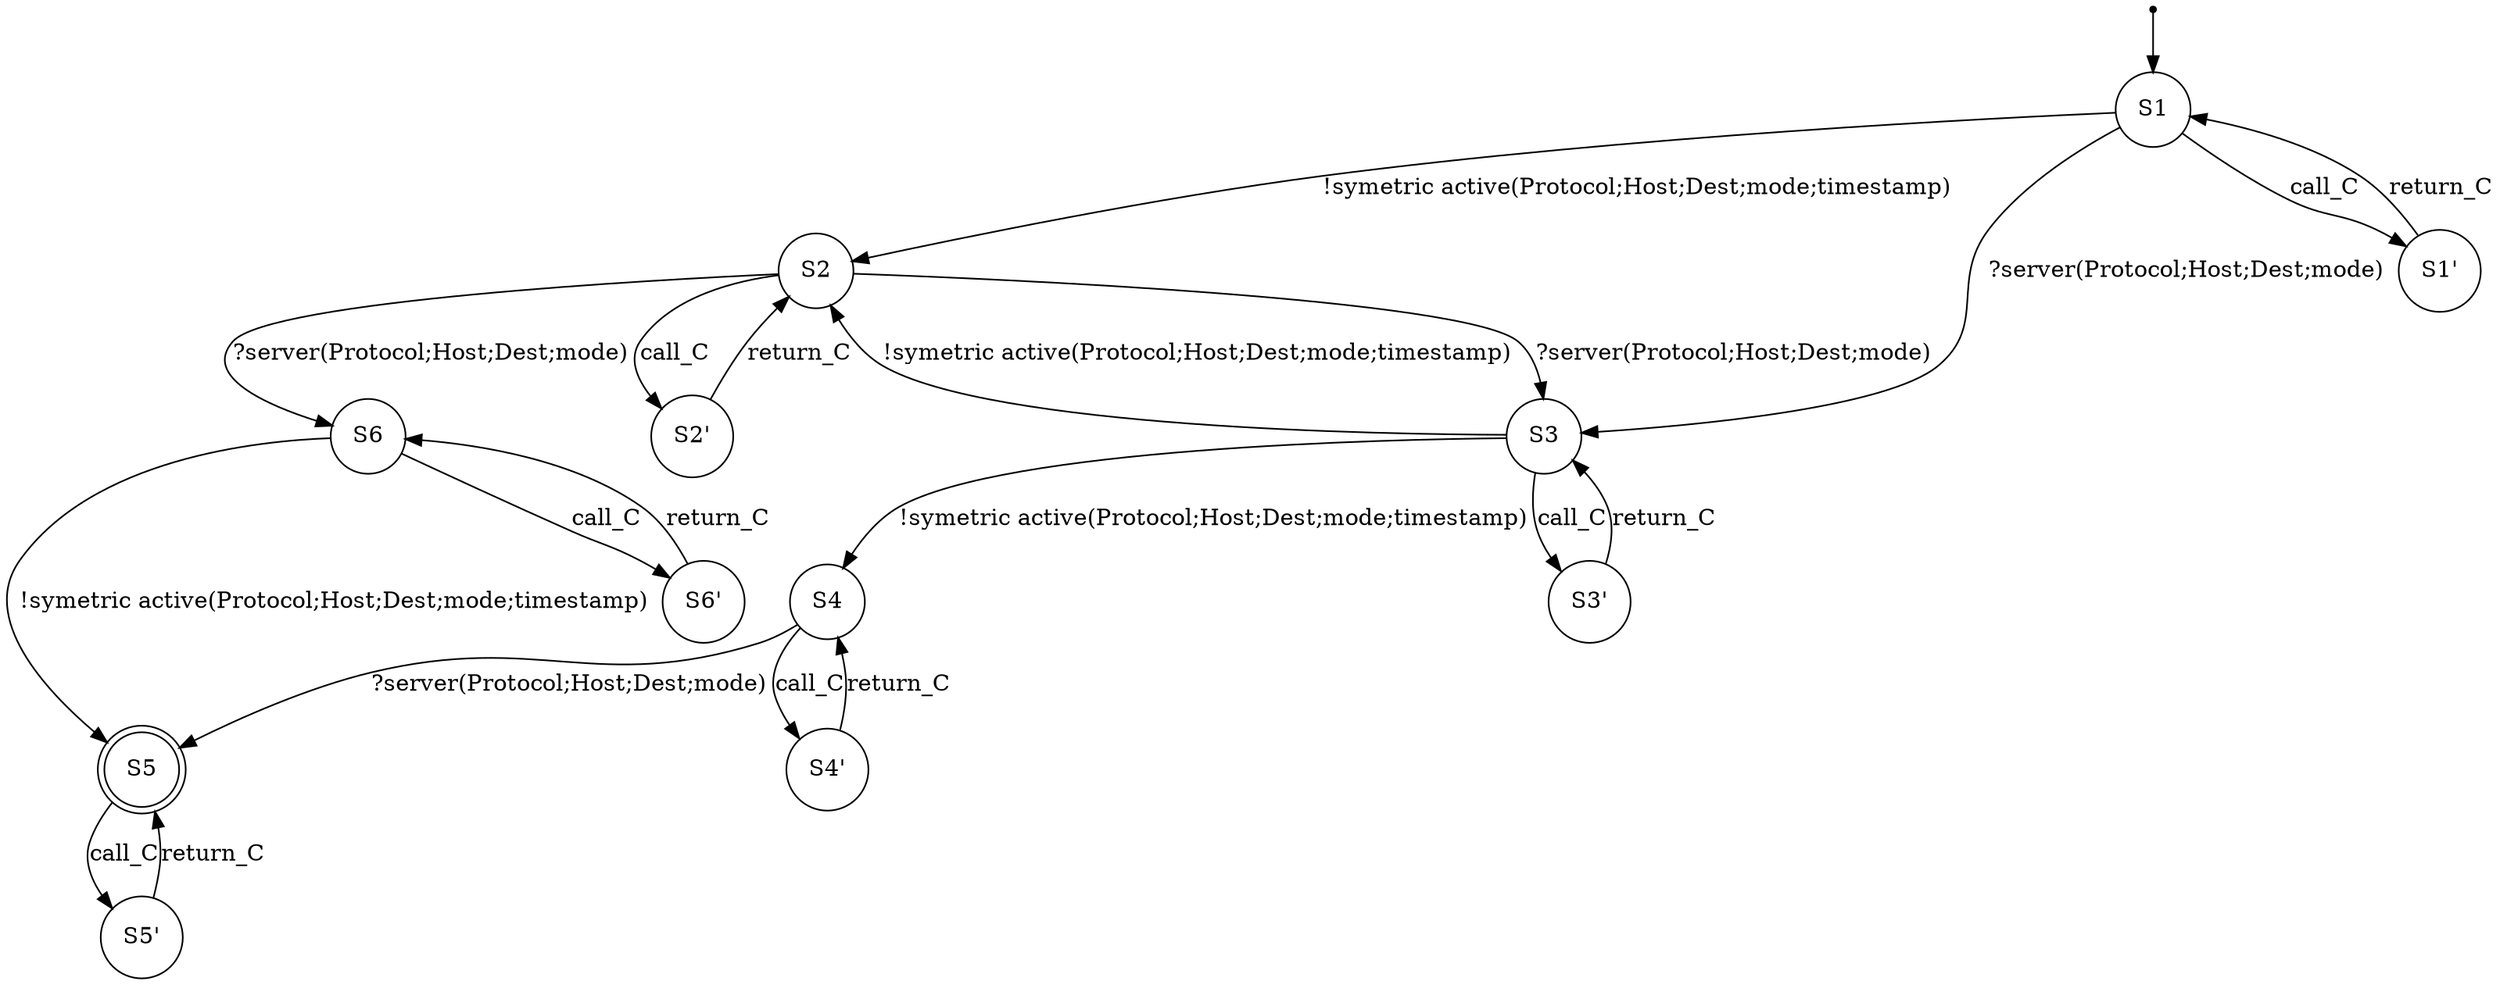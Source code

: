 digraph LTS {
S00[shape=point]
S1[label=S1,shape=circle];
S2[label=S2,shape=circle];
S3[label=S3,shape=circle];
S4[label=S4,shape=circle];
S5[label=S5,shape=doublecircle];
S6[label=S6,shape=circle];
"S1'"[label="S1'",shape=circle];
"S2'"[label="S2'",shape=circle];
"S3'"[label="S3'",shape=circle];
"S4'"[label="S4'",shape=circle];
"S5'"[label="S5'",shape=circle];
"S6'"[label="S6'",shape=circle];
S00 -> S1
S1 -> S2[label ="!symetric active(Protocol;Host;Dest;mode;timestamp)"];
S1 -> S3[label ="?server(Protocol;Host;Dest;mode)"];
S2 -> S3[label ="?server(Protocol;Host;Dest;mode)"];
S2 -> S6[label ="?server(Protocol;Host;Dest;mode)"];
S3 -> S2[label ="!symetric active(Protocol;Host;Dest;mode;timestamp)"];
S3 -> S4[label ="!symetric active(Protocol;Host;Dest;mode;timestamp)"];
S4 -> S5[label ="?server(Protocol;Host;Dest;mode)"];
S6 -> S5[label ="!symetric active(Protocol;Host;Dest;mode;timestamp)"];
S1 -> "S1'"[label ="call_C"]
"S1'" -> S1[label ="return_C"]
S2 -> "S2'"[label ="call_C"]
"S2'" -> S2[label ="return_C"]
S3 -> "S3'"[label ="call_C"]
"S3'" -> S3[label ="return_C"]
S4 -> "S4'"[label ="call_C"]
"S4'" -> S4[label ="return_C"]
S5 -> "S5'"[label ="call_C"]
"S5'" -> S5[label ="return_C"]
S6 -> "S6'"[label ="call_C"]
"S6'" -> S6[label ="return_C"]
}
